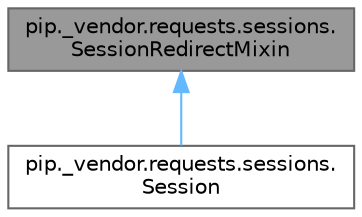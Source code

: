 digraph "pip._vendor.requests.sessions.SessionRedirectMixin"
{
 // LATEX_PDF_SIZE
  bgcolor="transparent";
  edge [fontname=Helvetica,fontsize=10,labelfontname=Helvetica,labelfontsize=10];
  node [fontname=Helvetica,fontsize=10,shape=box,height=0.2,width=0.4];
  Node1 [id="Node000001",label="pip._vendor.requests.sessions.\lSessionRedirectMixin",height=0.2,width=0.4,color="gray40", fillcolor="grey60", style="filled", fontcolor="black",tooltip=" "];
  Node1 -> Node2 [id="edge1_Node000001_Node000002",dir="back",color="steelblue1",style="solid",tooltip=" "];
  Node2 [id="Node000002",label="pip._vendor.requests.sessions.\lSession",height=0.2,width=0.4,color="gray40", fillcolor="white", style="filled",URL="$d8/d88/classpip_1_1__vendor_1_1requests_1_1sessions_1_1Session.html",tooltip=" "];
}

